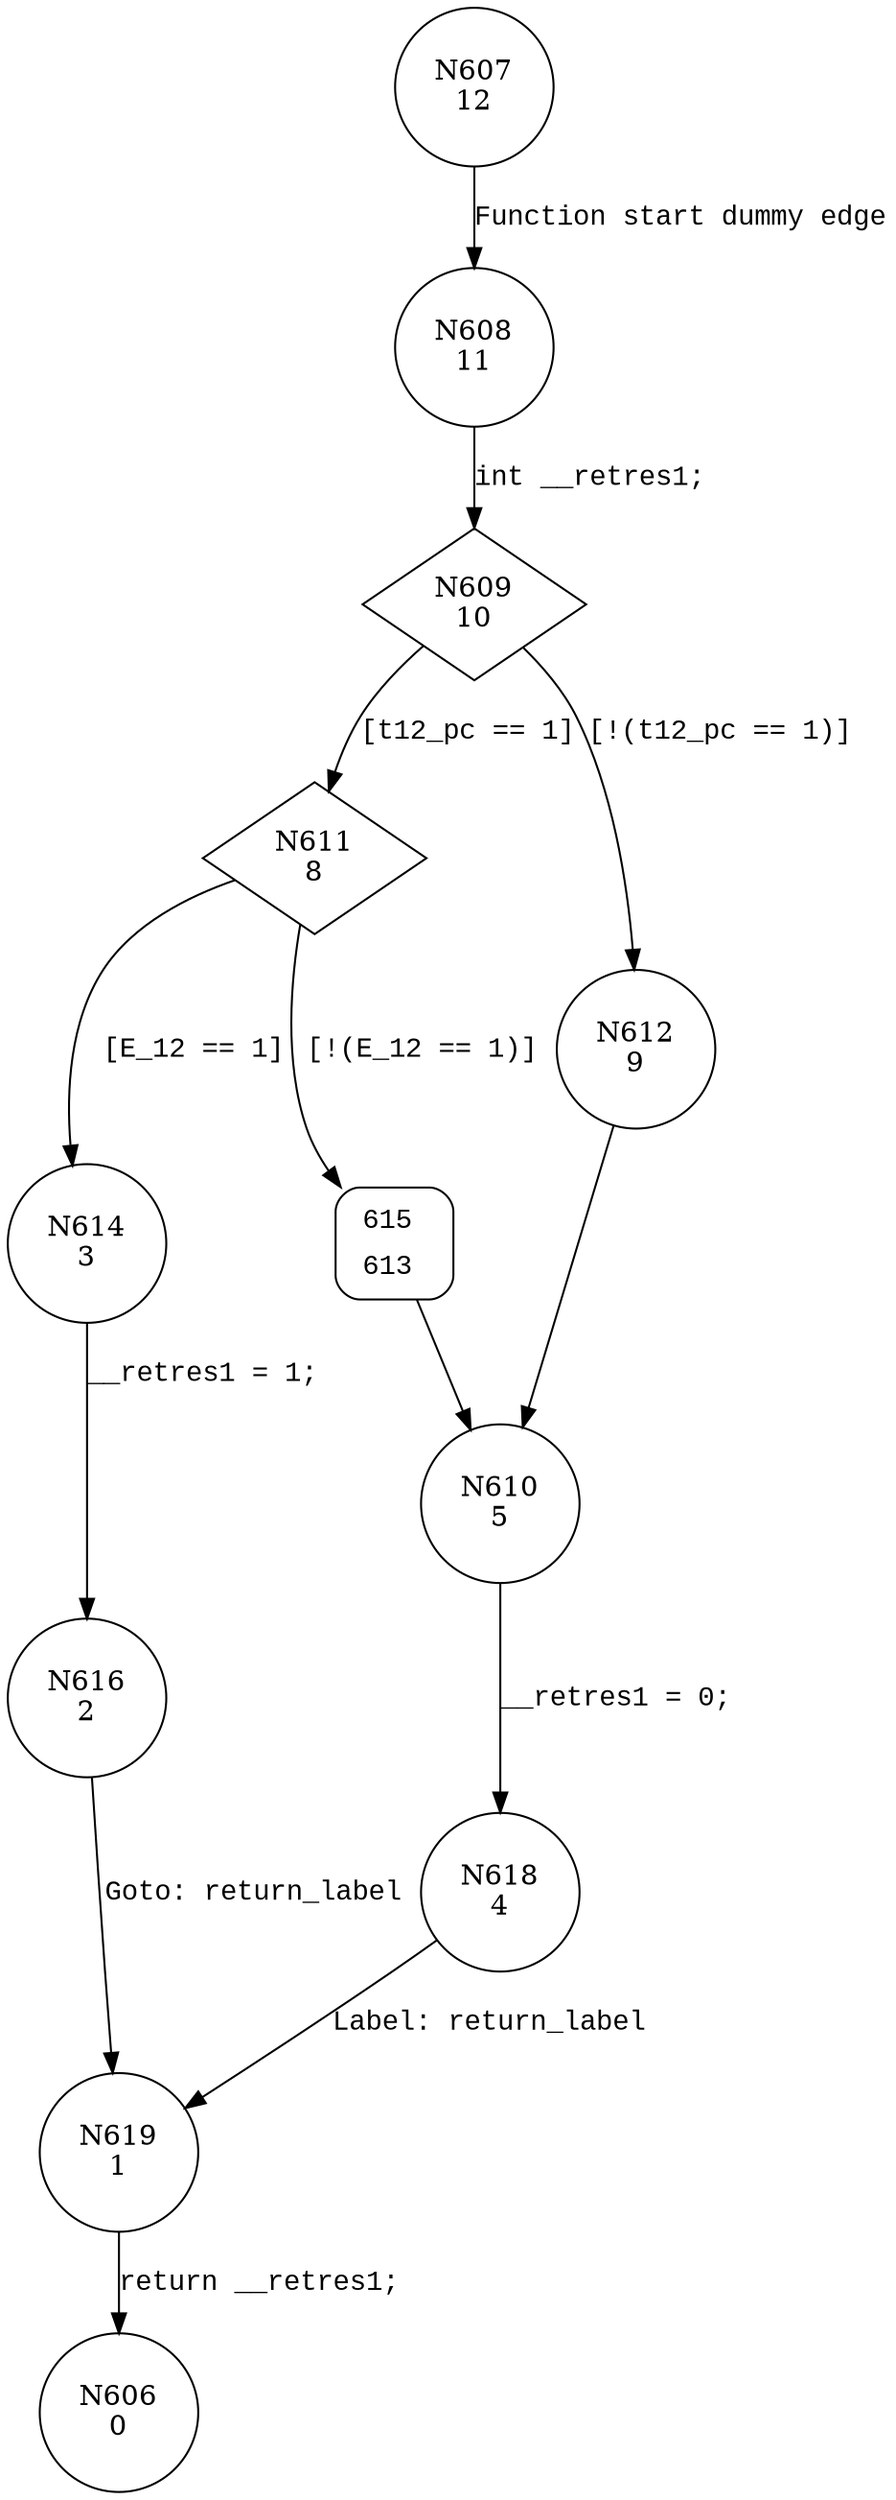 digraph is_transmit12_triggered {
607 [shape="circle" label="N607\n12"]
608 [shape="circle" label="N608\n11"]
609 [shape="diamond" label="N609\n10"]
611 [shape="diamond" label="N611\n8"]
612 [shape="circle" label="N612\n9"]
610 [shape="circle" label="N610\n5"]
618 [shape="circle" label="N618\n4"]
619 [shape="circle" label="N619\n1"]
606 [shape="circle" label="N606\n0"]
614 [shape="circle" label="N614\n3"]
615 [shape="circle" label="N615\n7"]
616 [shape="circle" label="N616\n2"]
615 [style="filled,bold" penwidth="1" fillcolor="white" fontname="Courier New" shape="Mrecord" label=<<table border="0" cellborder="0" cellpadding="3" bgcolor="white"><tr><td align="right">615</td><td align="left"></td></tr><tr><td align="right">613</td><td align="left"></td></tr></table>>]
615 -> 610[label=""]
607 -> 608 [label="Function start dummy edge" fontname="Courier New"]
609 -> 611 [label="[t12_pc == 1]" fontname="Courier New"]
609 -> 612 [label="[!(t12_pc == 1)]" fontname="Courier New"]
610 -> 618 [label="__retres1 = 0;" fontname="Courier New"]
619 -> 606 [label="return __retres1;" fontname="Courier New"]
611 -> 614 [label="[E_12 == 1]" fontname="Courier New"]
611 -> 615 [label="[!(E_12 == 1)]" fontname="Courier New"]
614 -> 616 [label="__retres1 = 1;" fontname="Courier New"]
608 -> 609 [label="int __retres1;" fontname="Courier New"]
612 -> 610 [label="" fontname="Courier New"]
618 -> 619 [label="Label: return_label" fontname="Courier New"]
616 -> 619 [label="Goto: return_label" fontname="Courier New"]
}
